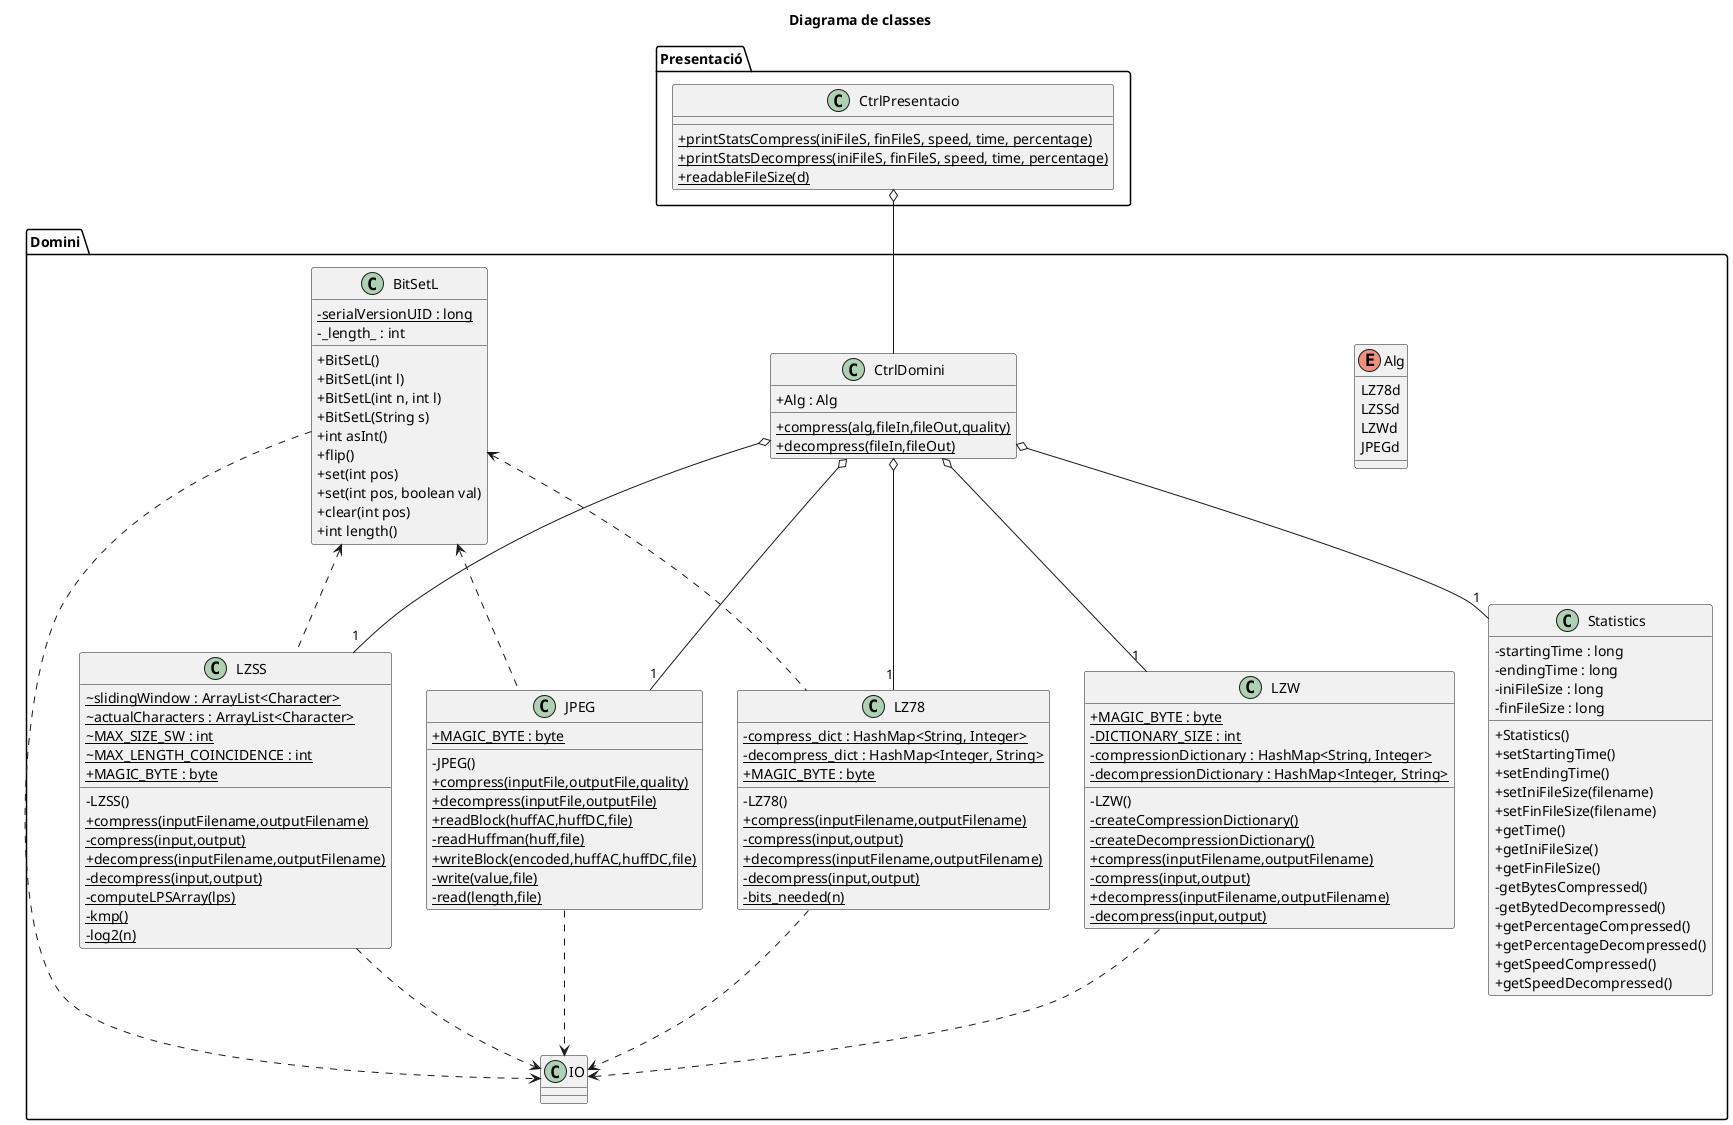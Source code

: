 @startuml

skinparam classAttributeIconSize 0

title Diagrama de classes

package Presentació {
    class "CtrlPresentacio" as CPre {
        {static}+printStatsCompress(iniFileS, finFileS, speed, time, percentage)
        {static}+printStatsDecompress(iniFileS, finFileS, speed, time, percentage)
        {static}+readableFileSize(d)
    }
}

package Domini {
    enum Alg {
        LZ78d
        LZSSd
        LZWd
        JPEGd
    }
    class "CtrlDomini" as CDom {
        + Alg : Alg
        {static}+compress(alg,fileIn,fileOut,quality)
        {static}+decompress(fileIn,fileOut)
    }
    class JPEG {
        {static}+MAGIC_BYTE : byte
        - JPEG()
        {static}+compress(inputFile,outputFile,quality)
        {static}+decompress(inputFile,outputFile)
        {static}+readBlock(huffAC,huffDC,file)
        {static}-readHuffman(huff,file)
        {static}+writeBlock(encoded,huffAC,huffDC,file)
        {static}-write(value,file)
        {static}-read(length,file)
    }
    class LZ78 {
        {static}- compress_dict : HashMap<String, Integer>
        {static}- decompress_dict : HashMap<Integer, String>
        {static}+ MAGIC_BYTE : byte
        -LZ78()
        {static}+ compress(inputFilename,outputFilename)
        {static}- compress(input,output)
        {static}+ decompress(inputFilename,outputFilename)
        {static}- decompress(input,output)
        {static}- bits_needed(n)

    }
    class LZW {
        {static}+ MAGIC_BYTE : byte
        {static}-DICTIONARY_SIZE : int
        {static}-compressionDictionary : HashMap<String, Integer>
        {static}-decompressionDictionary : HashMap<Integer, String>
        -LZW()
        {static}-createCompressionDictionary()
        {static}-createDecompressionDictionary()
        {static}+ compress(inputFilename,outputFilename)
        {static}- compress(input,output)
        {static}+ decompress(inputFilename,outputFilename)
        {static}- decompress(input,output)
    }
    class LZSS {
        {static}~ slidingWindow : ArrayList<Character>
        {static}~ actualCharacters : ArrayList<Character>
        {static}~ MAX_SIZE_SW : int
        {static}~ MAX_LENGTH_COINCIDENCE : int
        {static}+ MAGIC_BYTE : byte
        -LZSS()
        {static}+ compress(inputFilename,outputFilename)
        {static}- compress(input,output)
        {static}+ decompress(inputFilename,outputFilename)
        {static}- decompress(input,output)
        {static}- computeLPSArray(lps)
        {static}- kmp()
        {static}- log2(n)
    }
    class Statistics {
        -startingTime : long
        -endingTime : long
        -iniFileSize : long
        -finFileSize : long
        +Statistics()
        +setStartingTime()
        +setEndingTime()
        +setIniFileSize(filename)
        +setFinFileSize(filename)
        +getTime()
        +getIniFileSize()
        +getFinFileSize()
        -getBytesCompressed()
        -getBytedDecompressed()
        +getPercentageCompressed()
        +getPercentageDecompressed()
        +getSpeedCompressed()
        +getSpeedDecompressed()
    }
    class IO {
    }
    class BitSetL {
        {static}- serialVersionUID : long
        -_length_ : int
        +BitSetL()
        +BitSetL(int l)
        +BitSetL(int n, int l)
        +BitSetL(String s)
        +int asInt()
        +flip()
        +set(int pos)
        +set(int pos, boolean val)
        +clear(int pos)
        +int length()
    }

    CDom o-- "1" LZ78
    CDom o-- "1" LZW
    CDom o-- "1" LZSS
    CDom o-- "1" JPEG
    CDom o-- "1" Statistics

    CPre o-- CDom

    LZ78 ..> IO
    LZSS ..> IO
    LZW ..> IO
    JPEG ..> IO

    BitSetL ..> IO
    BitSetL <.. LZ78
    BitSetL <.. LZSS
    BitSetL <.. JPEG
}

@enduml
